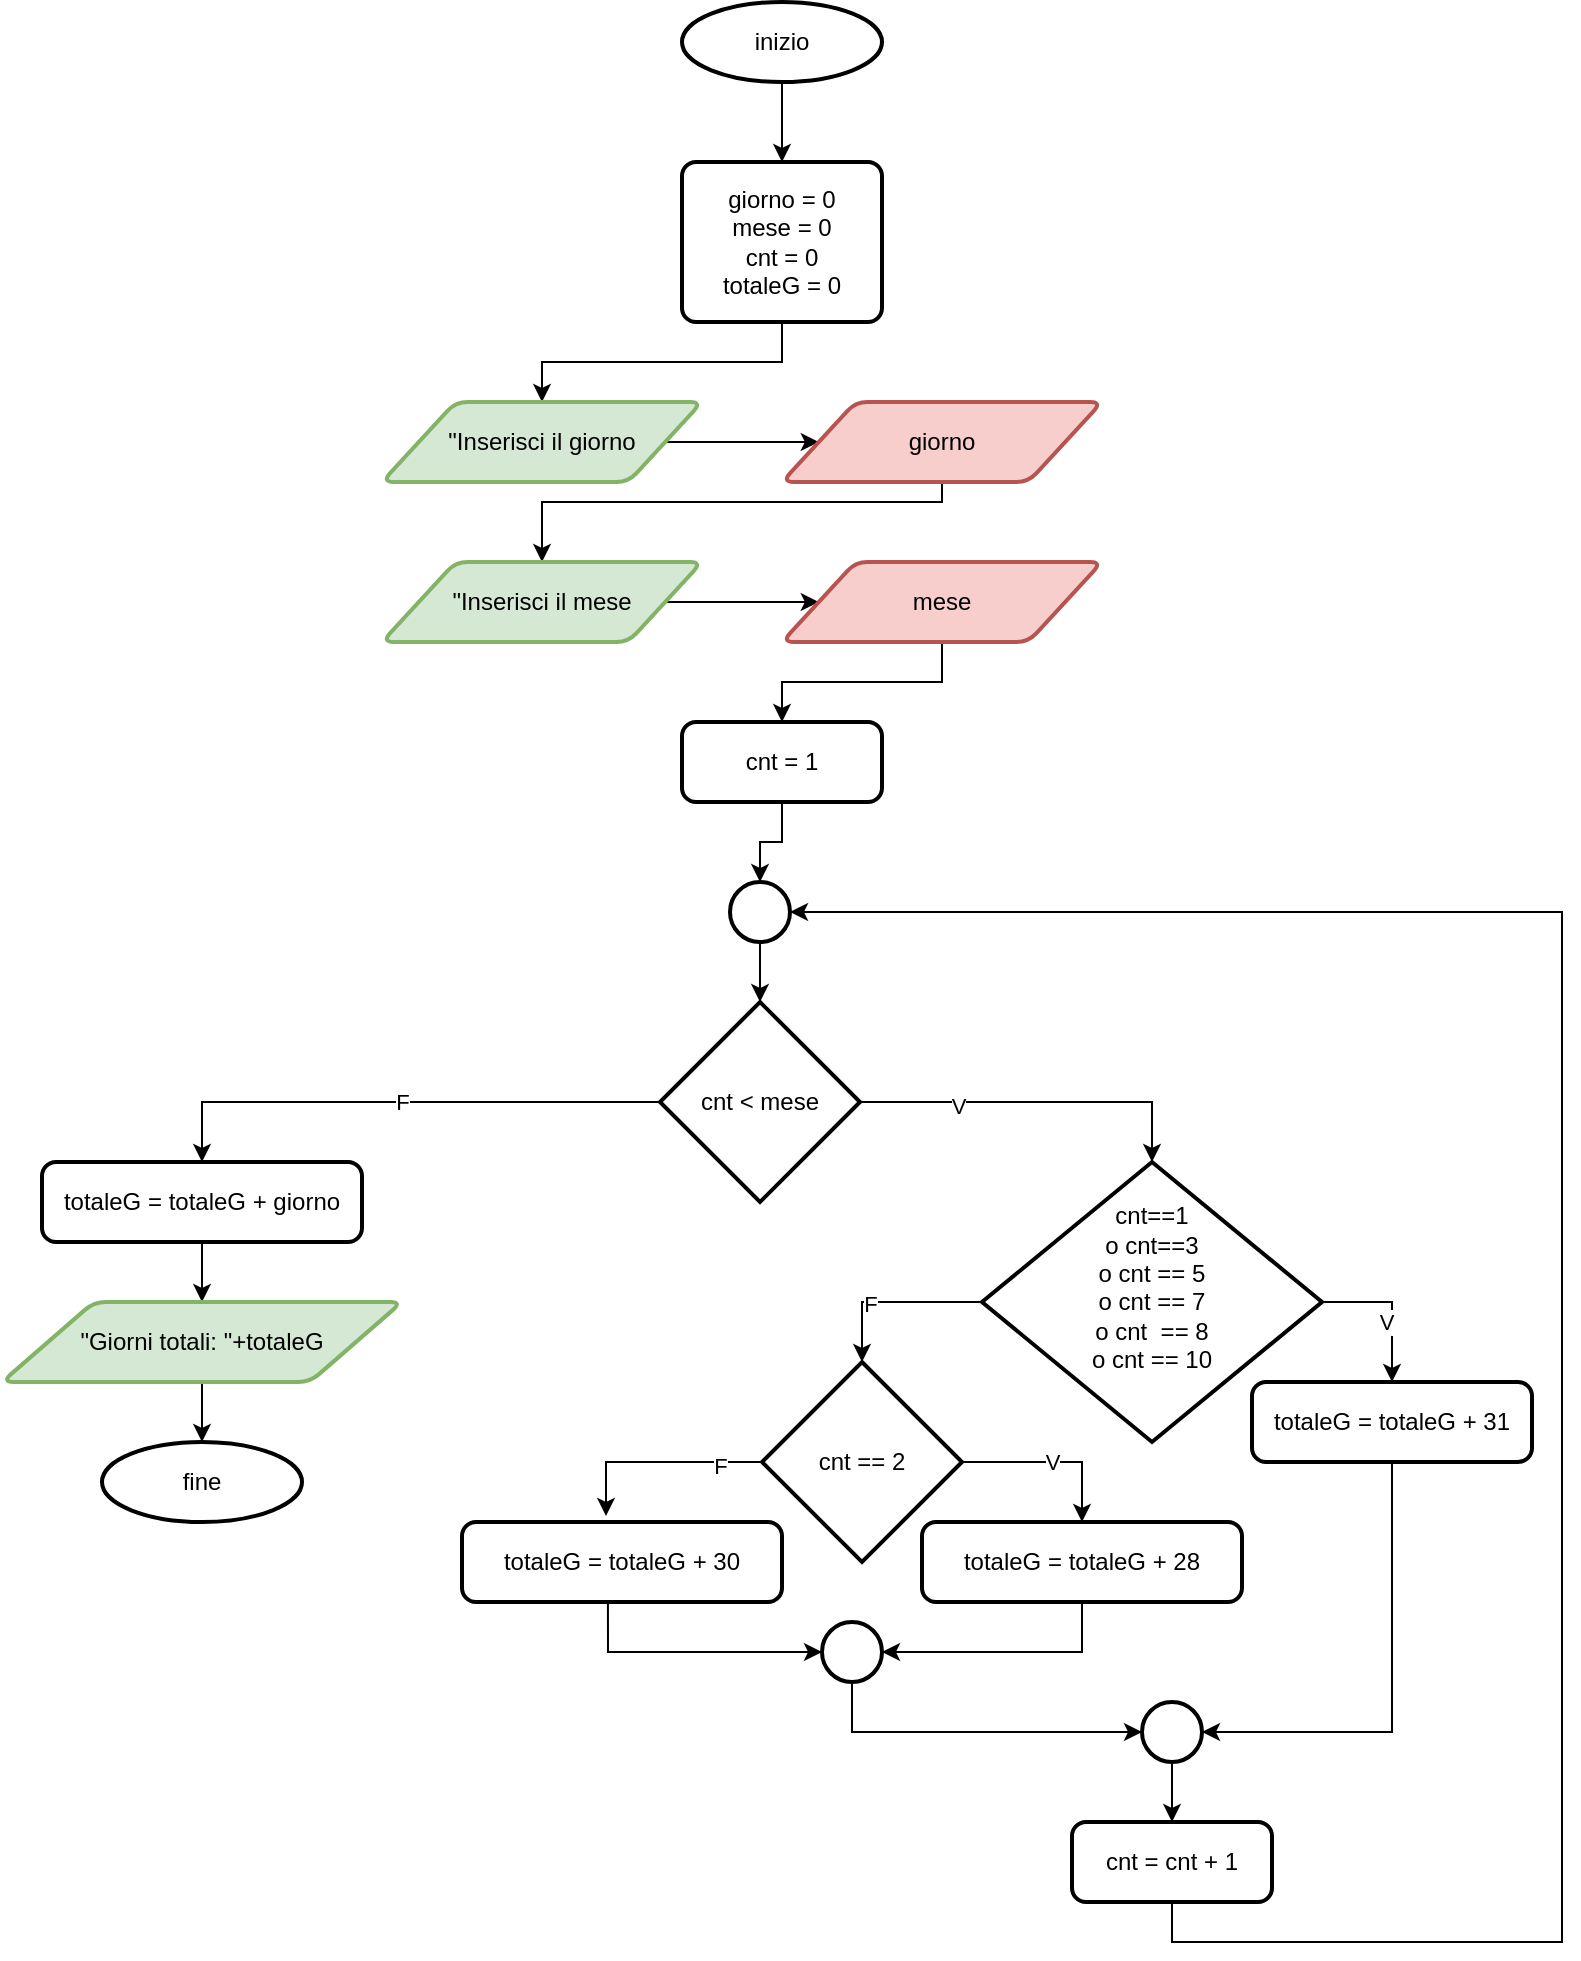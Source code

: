 <mxfile pages="4">
    <diagram id="o7tSld30_T0Q5I3d5qk5" name="Pagina-1">
        <mxGraphModel dx="1082" dy="722" grid="1" gridSize="10" guides="1" tooltips="1" connect="1" arrows="1" fold="1" page="1" pageScale="1" pageWidth="827" pageHeight="1169" math="0" shadow="0">
            <root>
                <mxCell id="0"/>
                <mxCell id="1" parent="0"/>
                <mxCell id="KgPOTmzzQUByUYYOcQHb-3" style="edgeStyle=orthogonalEdgeStyle;rounded=0;orthogonalLoop=1;jettySize=auto;html=1;entryX=0.5;entryY=0;entryDx=0;entryDy=0;" parent="1" source="KgPOTmzzQUByUYYOcQHb-1" target="KgPOTmzzQUByUYYOcQHb-2" edge="1">
                    <mxGeometry relative="1" as="geometry"/>
                </mxCell>
                <mxCell id="KgPOTmzzQUByUYYOcQHb-1" value="inizio" style="strokeWidth=2;html=1;shape=mxgraph.flowchart.start_1;whiteSpace=wrap;" parent="1" vertex="1">
                    <mxGeometry x="350" y="40" width="100" height="40" as="geometry"/>
                </mxCell>
                <mxCell id="KgPOTmzzQUByUYYOcQHb-8" style="edgeStyle=orthogonalEdgeStyle;rounded=0;orthogonalLoop=1;jettySize=auto;html=1;" parent="1" source="KgPOTmzzQUByUYYOcQHb-2" target="KgPOTmzzQUByUYYOcQHb-4" edge="1">
                    <mxGeometry relative="1" as="geometry"/>
                </mxCell>
                <mxCell id="KgPOTmzzQUByUYYOcQHb-2" value="&lt;div&gt;giorno = 0&lt;/div&gt;&lt;div&gt;mese = 0&lt;/div&gt;&lt;div&gt;cnt = 0&lt;/div&gt;&lt;div&gt;totaleG = 0&lt;br&gt;&lt;/div&gt;" style="rounded=1;whiteSpace=wrap;html=1;absoluteArcSize=1;arcSize=14;strokeWidth=2;" parent="1" vertex="1">
                    <mxGeometry x="350" y="120" width="100" height="80" as="geometry"/>
                </mxCell>
                <mxCell id="KgPOTmzzQUByUYYOcQHb-9" style="edgeStyle=orthogonalEdgeStyle;rounded=0;orthogonalLoop=1;jettySize=auto;html=1;entryX=0;entryY=0.5;entryDx=0;entryDy=0;" parent="1" source="KgPOTmzzQUByUYYOcQHb-4" target="KgPOTmzzQUByUYYOcQHb-5" edge="1">
                    <mxGeometry relative="1" as="geometry"/>
                </mxCell>
                <mxCell id="KgPOTmzzQUByUYYOcQHb-4" value="&quot;Inserisci il giorno" style="shape=parallelogram;html=1;strokeWidth=2;perimeter=parallelogramPerimeter;whiteSpace=wrap;rounded=1;arcSize=12;size=0.23;fillColor=#d5e8d4;strokeColor=#82b366;" parent="1" vertex="1">
                    <mxGeometry x="200" y="240" width="160" height="40" as="geometry"/>
                </mxCell>
                <mxCell id="KgPOTmzzQUByUYYOcQHb-10" style="edgeStyle=orthogonalEdgeStyle;rounded=0;orthogonalLoop=1;jettySize=auto;html=1;entryX=0.5;entryY=0;entryDx=0;entryDy=0;" parent="1" source="KgPOTmzzQUByUYYOcQHb-5" target="KgPOTmzzQUByUYYOcQHb-6" edge="1">
                    <mxGeometry relative="1" as="geometry">
                        <Array as="points">
                            <mxPoint x="480" y="290"/>
                            <mxPoint x="280" y="290"/>
                        </Array>
                    </mxGeometry>
                </mxCell>
                <mxCell id="KgPOTmzzQUByUYYOcQHb-5" value="giorno" style="shape=parallelogram;html=1;strokeWidth=2;perimeter=parallelogramPerimeter;whiteSpace=wrap;rounded=1;arcSize=12;size=0.23;fillColor=#f8cecc;strokeColor=#b85450;" parent="1" vertex="1">
                    <mxGeometry x="400" y="240" width="160" height="40" as="geometry"/>
                </mxCell>
                <mxCell id="KgPOTmzzQUByUYYOcQHb-11" style="edgeStyle=orthogonalEdgeStyle;rounded=0;orthogonalLoop=1;jettySize=auto;html=1;entryX=0;entryY=0.5;entryDx=0;entryDy=0;" parent="1" source="KgPOTmzzQUByUYYOcQHb-6" target="KgPOTmzzQUByUYYOcQHb-7" edge="1">
                    <mxGeometry relative="1" as="geometry"/>
                </mxCell>
                <mxCell id="KgPOTmzzQUByUYYOcQHb-6" value="&quot;Inserisci il mese" style="shape=parallelogram;html=1;strokeWidth=2;perimeter=parallelogramPerimeter;whiteSpace=wrap;rounded=1;arcSize=12;size=0.23;fillColor=#d5e8d4;strokeColor=#82b366;" parent="1" vertex="1">
                    <mxGeometry x="200" y="320" width="160" height="40" as="geometry"/>
                </mxCell>
                <mxCell id="KgPOTmzzQUByUYYOcQHb-42" style="edgeStyle=orthogonalEdgeStyle;rounded=0;orthogonalLoop=1;jettySize=auto;html=1;entryX=0.5;entryY=0;entryDx=0;entryDy=0;" parent="1" source="KgPOTmzzQUByUYYOcQHb-7" target="KgPOTmzzQUByUYYOcQHb-12" edge="1">
                    <mxGeometry relative="1" as="geometry"/>
                </mxCell>
                <mxCell id="KgPOTmzzQUByUYYOcQHb-7" value="mese" style="shape=parallelogram;html=1;strokeWidth=2;perimeter=parallelogramPerimeter;whiteSpace=wrap;rounded=1;arcSize=12;size=0.23;fillColor=#f8cecc;strokeColor=#b85450;" parent="1" vertex="1">
                    <mxGeometry x="400" y="320" width="160" height="40" as="geometry"/>
                </mxCell>
                <mxCell id="KgPOTmzzQUByUYYOcQHb-43" style="edgeStyle=orthogonalEdgeStyle;rounded=0;orthogonalLoop=1;jettySize=auto;html=1;entryX=0.5;entryY=0;entryDx=0;entryDy=0;entryPerimeter=0;" parent="1" source="KgPOTmzzQUByUYYOcQHb-12" target="KgPOTmzzQUByUYYOcQHb-33" edge="1">
                    <mxGeometry relative="1" as="geometry"/>
                </mxCell>
                <mxCell id="KgPOTmzzQUByUYYOcQHb-12" value="cnt = 1" style="rounded=1;whiteSpace=wrap;html=1;absoluteArcSize=1;arcSize=14;strokeWidth=2;" parent="1" vertex="1">
                    <mxGeometry x="350" y="400" width="100" height="40" as="geometry"/>
                </mxCell>
                <mxCell id="KgPOTmzzQUByUYYOcQHb-14" style="edgeStyle=orthogonalEdgeStyle;rounded=0;orthogonalLoop=1;jettySize=auto;html=1;entryX=0.5;entryY=0;entryDx=0;entryDy=0;entryPerimeter=0;" parent="1" source="KgPOTmzzQUByUYYOcQHb-13" target="KgPOTmzzQUByUYYOcQHb-15" edge="1">
                    <mxGeometry relative="1" as="geometry">
                        <mxPoint x="510" y="570" as="targetPoint"/>
                    </mxGeometry>
                </mxCell>
                <mxCell id="KgPOTmzzQUByUYYOcQHb-47" value="V" style="edgeLabel;html=1;align=center;verticalAlign=middle;resizable=0;points=[];" parent="KgPOTmzzQUByUYYOcQHb-14" vertex="1" connectable="0">
                    <mxGeometry x="-0.443" y="-2" relative="1" as="geometry">
                        <mxPoint as="offset"/>
                    </mxGeometry>
                </mxCell>
                <mxCell id="KgPOTmzzQUByUYYOcQHb-37" value="F" style="edgeStyle=orthogonalEdgeStyle;rounded=0;orthogonalLoop=1;jettySize=auto;html=1;entryX=0.5;entryY=0;entryDx=0;entryDy=0;" parent="1" source="KgPOTmzzQUByUYYOcQHb-13" target="KgPOTmzzQUByUYYOcQHb-36" edge="1">
                    <mxGeometry relative="1" as="geometry"/>
                </mxCell>
                <mxCell id="KgPOTmzzQUByUYYOcQHb-13" value="cnt &amp;lt; mese" style="strokeWidth=2;html=1;shape=mxgraph.flowchart.decision;whiteSpace=wrap;" parent="1" vertex="1">
                    <mxGeometry x="339" y="540" width="100" height="100" as="geometry"/>
                </mxCell>
                <mxCell id="KgPOTmzzQUByUYYOcQHb-17" style="edgeStyle=orthogonalEdgeStyle;rounded=0;orthogonalLoop=1;jettySize=auto;html=1;entryX=0.5;entryY=0;entryDx=0;entryDy=0;exitX=1;exitY=0.5;exitDx=0;exitDy=0;exitPerimeter=0;" parent="1" source="KgPOTmzzQUByUYYOcQHb-15" target="KgPOTmzzQUByUYYOcQHb-20" edge="1">
                    <mxGeometry relative="1" as="geometry"/>
                </mxCell>
                <mxCell id="KgPOTmzzQUByUYYOcQHb-44" value="V" style="edgeLabel;html=1;align=center;verticalAlign=middle;resizable=0;points=[];" parent="KgPOTmzzQUByUYYOcQHb-17" vertex="1" connectable="0">
                    <mxGeometry x="0.2" y="-3" relative="1" as="geometry">
                        <mxPoint as="offset"/>
                    </mxGeometry>
                </mxCell>
                <mxCell id="KgPOTmzzQUByUYYOcQHb-21" style="edgeStyle=orthogonalEdgeStyle;rounded=0;orthogonalLoop=1;jettySize=auto;html=1;entryX=0.5;entryY=0;entryDx=0;entryDy=0;entryPerimeter=0;" parent="1" source="KgPOTmzzQUByUYYOcQHb-15" target="KgPOTmzzQUByUYYOcQHb-18" edge="1">
                    <mxGeometry relative="1" as="geometry"/>
                </mxCell>
                <mxCell id="KgPOTmzzQUByUYYOcQHb-45" value="F" style="edgeLabel;html=1;align=center;verticalAlign=middle;resizable=0;points=[];" parent="KgPOTmzzQUByUYYOcQHb-21" vertex="1" connectable="0">
                    <mxGeometry x="0.244" y="1" relative="1" as="geometry">
                        <mxPoint as="offset"/>
                    </mxGeometry>
                </mxCell>
                <mxCell id="KgPOTmzzQUByUYYOcQHb-15" value="&lt;div&gt;cnt==1&lt;/div&gt;&lt;div&gt;o cnt==3&lt;/div&gt;&lt;div&gt;o cnt == 5&lt;/div&gt;&lt;div&gt;o cnt == 7&lt;/div&gt;&lt;div&gt;o cnt&amp;nbsp; == 8&lt;/div&gt;&lt;div&gt;o cnt == 10&lt;/div&gt;&lt;div&gt;&lt;br&gt;&lt;/div&gt;" style="strokeWidth=2;html=1;shape=mxgraph.flowchart.decision;whiteSpace=wrap;" parent="1" vertex="1">
                    <mxGeometry x="500" y="620" width="170" height="140" as="geometry"/>
                </mxCell>
                <mxCell id="KgPOTmzzQUByUYYOcQHb-25" style="edgeStyle=orthogonalEdgeStyle;rounded=0;orthogonalLoop=1;jettySize=auto;html=1;entryX=0;entryY=0.5;entryDx=0;entryDy=0;entryPerimeter=0;exitX=0.456;exitY=1.025;exitDx=0;exitDy=0;exitPerimeter=0;" parent="1" source="KgPOTmzzQUByUYYOcQHb-16" target="KgPOTmzzQUByUYYOcQHb-22" edge="1">
                    <mxGeometry relative="1" as="geometry">
                        <mxPoint x="420" y="885" as="targetPoint"/>
                    </mxGeometry>
                </mxCell>
                <mxCell id="KgPOTmzzQUByUYYOcQHb-16" value="totaleG = totaleG + 30" style="rounded=1;whiteSpace=wrap;html=1;absoluteArcSize=1;arcSize=14;strokeWidth=2;" parent="1" vertex="1">
                    <mxGeometry x="240" y="800" width="160" height="40" as="geometry"/>
                </mxCell>
                <mxCell id="KgPOTmzzQUByUYYOcQHb-23" value="V" style="edgeStyle=orthogonalEdgeStyle;rounded=0;orthogonalLoop=1;jettySize=auto;html=1;entryX=0.5;entryY=0;entryDx=0;entryDy=0;exitX=1;exitY=0.5;exitDx=0;exitDy=0;exitPerimeter=0;" parent="1" source="KgPOTmzzQUByUYYOcQHb-18" target="KgPOTmzzQUByUYYOcQHb-19" edge="1">
                    <mxGeometry relative="1" as="geometry"/>
                </mxCell>
                <mxCell id="KgPOTmzzQUByUYYOcQHb-24" style="edgeStyle=orthogonalEdgeStyle;rounded=0;orthogonalLoop=1;jettySize=auto;html=1;entryX=0.45;entryY=-0.075;entryDx=0;entryDy=0;entryPerimeter=0;exitX=0;exitY=0.5;exitDx=0;exitDy=0;exitPerimeter=0;" parent="1" source="KgPOTmzzQUByUYYOcQHb-18" target="KgPOTmzzQUByUYYOcQHb-16" edge="1">
                    <mxGeometry relative="1" as="geometry"/>
                </mxCell>
                <mxCell id="KgPOTmzzQUByUYYOcQHb-46" value="F" style="edgeLabel;html=1;align=center;verticalAlign=middle;resizable=0;points=[];" parent="KgPOTmzzQUByUYYOcQHb-24" vertex="1" connectable="0">
                    <mxGeometry x="-0.6" y="2" relative="1" as="geometry">
                        <mxPoint as="offset"/>
                    </mxGeometry>
                </mxCell>
                <mxCell id="KgPOTmzzQUByUYYOcQHb-18" value="cnt == 2" style="strokeWidth=2;html=1;shape=mxgraph.flowchart.decision;whiteSpace=wrap;" parent="1" vertex="1">
                    <mxGeometry x="390" y="720" width="100" height="100" as="geometry"/>
                </mxCell>
                <mxCell id="KgPOTmzzQUByUYYOcQHb-26" style="edgeStyle=orthogonalEdgeStyle;rounded=0;orthogonalLoop=1;jettySize=auto;html=1;entryX=1;entryY=0.5;entryDx=0;entryDy=0;entryPerimeter=0;exitX=0.5;exitY=1;exitDx=0;exitDy=0;" parent="1" source="KgPOTmzzQUByUYYOcQHb-19" target="KgPOTmzzQUByUYYOcQHb-22" edge="1">
                    <mxGeometry relative="1" as="geometry">
                        <mxPoint x="450" y="885" as="targetPoint"/>
                    </mxGeometry>
                </mxCell>
                <mxCell id="KgPOTmzzQUByUYYOcQHb-19" value="totaleG = totaleG + 28" style="rounded=1;whiteSpace=wrap;html=1;absoluteArcSize=1;arcSize=14;strokeWidth=2;" parent="1" vertex="1">
                    <mxGeometry x="470" y="800" width="160" height="40" as="geometry"/>
                </mxCell>
                <mxCell id="KgPOTmzzQUByUYYOcQHb-28" style="edgeStyle=orthogonalEdgeStyle;rounded=0;orthogonalLoop=1;jettySize=auto;html=1;entryX=1;entryY=0.5;entryDx=0;entryDy=0;entryPerimeter=0;exitX=0.5;exitY=1;exitDx=0;exitDy=0;" parent="1" source="KgPOTmzzQUByUYYOcQHb-20" target="KgPOTmzzQUByUYYOcQHb-27" edge="1">
                    <mxGeometry relative="1" as="geometry"/>
                </mxCell>
                <mxCell id="KgPOTmzzQUByUYYOcQHb-20" value="totaleG = totaleG + 31" style="rounded=1;whiteSpace=wrap;html=1;absoluteArcSize=1;arcSize=14;strokeWidth=2;" parent="1" vertex="1">
                    <mxGeometry x="635" y="730" width="140" height="40" as="geometry"/>
                </mxCell>
                <mxCell id="KgPOTmzzQUByUYYOcQHb-29" style="edgeStyle=orthogonalEdgeStyle;rounded=0;orthogonalLoop=1;jettySize=auto;html=1;entryX=0;entryY=0.5;entryDx=0;entryDy=0;entryPerimeter=0;exitX=0.5;exitY=1;exitDx=0;exitDy=0;exitPerimeter=0;" parent="1" source="KgPOTmzzQUByUYYOcQHb-22" target="KgPOTmzzQUByUYYOcQHb-27" edge="1">
                    <mxGeometry relative="1" as="geometry"/>
                </mxCell>
                <mxCell id="KgPOTmzzQUByUYYOcQHb-22" value="" style="strokeWidth=2;html=1;shape=mxgraph.flowchart.start_2;whiteSpace=wrap;" parent="1" vertex="1">
                    <mxGeometry x="420" y="850" width="30" height="30" as="geometry"/>
                </mxCell>
                <mxCell id="KgPOTmzzQUByUYYOcQHb-32" style="edgeStyle=orthogonalEdgeStyle;rounded=0;orthogonalLoop=1;jettySize=auto;html=1;entryX=0.5;entryY=0;entryDx=0;entryDy=0;" parent="1" source="KgPOTmzzQUByUYYOcQHb-27" target="KgPOTmzzQUByUYYOcQHb-30" edge="1">
                    <mxGeometry relative="1" as="geometry"/>
                </mxCell>
                <mxCell id="KgPOTmzzQUByUYYOcQHb-27" value="" style="strokeWidth=2;html=1;shape=mxgraph.flowchart.start_2;whiteSpace=wrap;" parent="1" vertex="1">
                    <mxGeometry x="580" y="890" width="30" height="30" as="geometry"/>
                </mxCell>
                <mxCell id="KgPOTmzzQUByUYYOcQHb-31" style="edgeStyle=orthogonalEdgeStyle;rounded=0;orthogonalLoop=1;jettySize=auto;html=1;exitX=0.5;exitY=1;exitDx=0;exitDy=0;entryX=1;entryY=0.5;entryDx=0;entryDy=0;entryPerimeter=0;" parent="1" source="KgPOTmzzQUByUYYOcQHb-30" target="KgPOTmzzQUByUYYOcQHb-33" edge="1">
                    <mxGeometry relative="1" as="geometry">
                        <mxPoint x="590" y="1090" as="targetPoint"/>
                        <Array as="points">
                            <mxPoint x="595" y="1010"/>
                            <mxPoint x="790" y="1010"/>
                            <mxPoint x="790" y="495"/>
                        </Array>
                    </mxGeometry>
                </mxCell>
                <mxCell id="KgPOTmzzQUByUYYOcQHb-30" value="cnt = cnt + 1" style="rounded=1;whiteSpace=wrap;html=1;absoluteArcSize=1;arcSize=14;strokeWidth=2;" parent="1" vertex="1">
                    <mxGeometry x="545" y="950" width="100" height="40" as="geometry"/>
                </mxCell>
                <mxCell id="KgPOTmzzQUByUYYOcQHb-35" style="edgeStyle=orthogonalEdgeStyle;rounded=0;orthogonalLoop=1;jettySize=auto;html=1;entryX=0.5;entryY=0;entryDx=0;entryDy=0;entryPerimeter=0;" parent="1" source="KgPOTmzzQUByUYYOcQHb-33" target="KgPOTmzzQUByUYYOcQHb-13" edge="1">
                    <mxGeometry relative="1" as="geometry"/>
                </mxCell>
                <mxCell id="KgPOTmzzQUByUYYOcQHb-33" value="" style="strokeWidth=2;html=1;shape=mxgraph.flowchart.start_2;whiteSpace=wrap;" parent="1" vertex="1">
                    <mxGeometry x="374" y="480" width="30" height="30" as="geometry"/>
                </mxCell>
                <mxCell id="KgPOTmzzQUByUYYOcQHb-39" style="edgeStyle=orthogonalEdgeStyle;rounded=0;orthogonalLoop=1;jettySize=auto;html=1;entryX=0.5;entryY=0;entryDx=0;entryDy=0;" parent="1" source="KgPOTmzzQUByUYYOcQHb-36" target="KgPOTmzzQUByUYYOcQHb-38" edge="1">
                    <mxGeometry relative="1" as="geometry"/>
                </mxCell>
                <mxCell id="KgPOTmzzQUByUYYOcQHb-36" value="totaleG = totaleG + giorno" style="rounded=1;whiteSpace=wrap;html=1;absoluteArcSize=1;arcSize=14;strokeWidth=2;" parent="1" vertex="1">
                    <mxGeometry x="30" y="620" width="160" height="40" as="geometry"/>
                </mxCell>
                <mxCell id="KgPOTmzzQUByUYYOcQHb-41" style="edgeStyle=orthogonalEdgeStyle;rounded=0;orthogonalLoop=1;jettySize=auto;html=1;entryX=0.5;entryY=0;entryDx=0;entryDy=0;entryPerimeter=0;" parent="1" source="KgPOTmzzQUByUYYOcQHb-38" target="KgPOTmzzQUByUYYOcQHb-40" edge="1">
                    <mxGeometry relative="1" as="geometry"/>
                </mxCell>
                <mxCell id="KgPOTmzzQUByUYYOcQHb-38" value="&quot;Giorni totali: &quot;+totaleG" style="shape=parallelogram;html=1;strokeWidth=2;perimeter=parallelogramPerimeter;whiteSpace=wrap;rounded=1;arcSize=12;size=0.23;fillColor=#d5e8d4;strokeColor=#82b366;" parent="1" vertex="1">
                    <mxGeometry x="10" y="690" width="200" height="40" as="geometry"/>
                </mxCell>
                <mxCell id="KgPOTmzzQUByUYYOcQHb-40" value="fine" style="strokeWidth=2;html=1;shape=mxgraph.flowchart.start_1;whiteSpace=wrap;" parent="1" vertex="1">
                    <mxGeometry x="60" y="760" width="100" height="40" as="geometry"/>
                </mxCell>
            </root>
        </mxGraphModel>
    </diagram>
    <diagram id="k1uFD-_5867ubMU98ZX1" name="Pagina-2">
        <mxGraphModel dx="1082" dy="722" grid="1" gridSize="10" guides="1" tooltips="1" connect="1" arrows="1" fold="1" page="1" pageScale="1" pageWidth="827" pageHeight="1169" math="0" shadow="0">
            <root>
                <mxCell id="0"/>
                <mxCell id="1" parent="0"/>
                <mxCell id="8d16hqLCn-hb66EbTWPI-1" value="&lt;font style=&quot;font-size: 20px;&quot;&gt;Algoritmo che richiede in input un numero intero, quindi ne visualizza tutti i divisori.&lt;/font&gt;" style="rounded=0;whiteSpace=wrap;html=1;" parent="1" vertex="1">
                    <mxGeometry x="30" y="10" width="770" height="60" as="geometry"/>
                </mxCell>
                <mxCell id="8d16hqLCn-hb66EbTWPI-4" style="edgeStyle=orthogonalEdgeStyle;rounded=0;orthogonalLoop=1;jettySize=auto;html=1;entryX=0.5;entryY=0;entryDx=0;entryDy=0;fontSize=20;" parent="1" source="8d16hqLCn-hb66EbTWPI-2" target="8d16hqLCn-hb66EbTWPI-3" edge="1">
                    <mxGeometry relative="1" as="geometry"/>
                </mxCell>
                <mxCell id="8d16hqLCn-hb66EbTWPI-2" value="inizio" style="strokeWidth=2;html=1;shape=mxgraph.flowchart.start_1;whiteSpace=wrap;fontSize=20;" parent="1" vertex="1">
                    <mxGeometry x="350" y="90" width="100" height="60" as="geometry"/>
                </mxCell>
                <mxCell id="8d16hqLCn-hb66EbTWPI-7" style="edgeStyle=orthogonalEdgeStyle;rounded=0;orthogonalLoop=1;jettySize=auto;html=1;entryX=0.5;entryY=0;entryDx=0;entryDy=0;fontSize=20;" parent="1" source="8d16hqLCn-hb66EbTWPI-3" target="8d16hqLCn-hb66EbTWPI-5" edge="1">
                    <mxGeometry relative="1" as="geometry"/>
                </mxCell>
                <mxCell id="8d16hqLCn-hb66EbTWPI-3" value="&lt;div&gt;num = 0&lt;/div&gt;&lt;div&gt;cnt = 0&lt;br&gt;&lt;/div&gt;" style="rounded=1;whiteSpace=wrap;html=1;absoluteArcSize=1;arcSize=14;strokeWidth=2;fontSize=20;" parent="1" vertex="1">
                    <mxGeometry x="342.5" y="180" width="115" height="60" as="geometry"/>
                </mxCell>
                <mxCell id="8d16hqLCn-hb66EbTWPI-8" style="edgeStyle=orthogonalEdgeStyle;rounded=0;orthogonalLoop=1;jettySize=auto;html=1;entryX=0;entryY=0.5;entryDx=0;entryDy=0;fontSize=20;" parent="1" source="8d16hqLCn-hb66EbTWPI-5" target="8d16hqLCn-hb66EbTWPI-6" edge="1">
                    <mxGeometry relative="1" as="geometry"/>
                </mxCell>
                <mxCell id="8d16hqLCn-hb66EbTWPI-5" value="&quot;Inserisci N: " style="shape=parallelogram;html=1;strokeWidth=2;perimeter=parallelogramPerimeter;whiteSpace=wrap;rounded=1;arcSize=12;size=0.23;fontSize=20;fillColor=#d5e8d4;strokeColor=#82b366;" parent="1" vertex="1">
                    <mxGeometry x="220" y="280" width="180" height="40" as="geometry"/>
                </mxCell>
                <mxCell id="8d16hqLCn-hb66EbTWPI-26" style="edgeStyle=orthogonalEdgeStyle;rounded=0;orthogonalLoop=1;jettySize=auto;html=1;entryX=0.5;entryY=0;entryDx=0;entryDy=0;fontSize=20;" parent="1" source="8d16hqLCn-hb66EbTWPI-6" target="8d16hqLCn-hb66EbTWPI-9" edge="1">
                    <mxGeometry relative="1" as="geometry"/>
                </mxCell>
                <mxCell id="8d16hqLCn-hb66EbTWPI-6" value="num" style="shape=parallelogram;html=1;strokeWidth=2;perimeter=parallelogramPerimeter;whiteSpace=wrap;rounded=1;arcSize=12;size=0.23;fontSize=20;fillColor=#f8cecc;strokeColor=#b85450;" parent="1" vertex="1">
                    <mxGeometry x="410" y="280" width="122.5" height="40" as="geometry"/>
                </mxCell>
                <mxCell id="8d16hqLCn-hb66EbTWPI-12" style="edgeStyle=orthogonalEdgeStyle;rounded=0;orthogonalLoop=1;jettySize=auto;html=1;entryX=0.5;entryY=0;entryDx=0;entryDy=0;entryPerimeter=0;fontSize=20;" parent="1" source="8d16hqLCn-hb66EbTWPI-9" target="8d16hqLCn-hb66EbTWPI-10" edge="1">
                    <mxGeometry relative="1" as="geometry"/>
                </mxCell>
                <mxCell id="8d16hqLCn-hb66EbTWPI-9" value="cnt = 1" style="rounded=1;whiteSpace=wrap;html=1;absoluteArcSize=1;arcSize=14;strokeWidth=2;fontSize=20;fillColor=#dae8fc;strokeColor=#6c8ebf;" parent="1" vertex="1">
                    <mxGeometry x="350" y="360" width="100" height="40" as="geometry"/>
                </mxCell>
                <mxCell id="8d16hqLCn-hb66EbTWPI-14" style="edgeStyle=orthogonalEdgeStyle;rounded=0;orthogonalLoop=1;jettySize=auto;html=1;entryX=0.5;entryY=0;entryDx=0;entryDy=0;entryPerimeter=0;fontSize=20;" parent="1" source="8d16hqLCn-hb66EbTWPI-10" target="8d16hqLCn-hb66EbTWPI-13" edge="1">
                    <mxGeometry relative="1" as="geometry"/>
                </mxCell>
                <mxCell id="8d16hqLCn-hb66EbTWPI-10" value="" style="strokeWidth=2;html=1;shape=mxgraph.flowchart.start_2;whiteSpace=wrap;fontSize=20;" parent="1" vertex="1">
                    <mxGeometry x="385" y="430" width="30" height="30" as="geometry"/>
                </mxCell>
                <mxCell id="8d16hqLCn-hb66EbTWPI-18" style="edgeStyle=orthogonalEdgeStyle;rounded=0;orthogonalLoop=1;jettySize=auto;html=1;entryX=0.5;entryY=0;entryDx=0;entryDy=0;entryPerimeter=0;fontSize=20;" parent="1" source="8d16hqLCn-hb66EbTWPI-13" target="8d16hqLCn-hb66EbTWPI-17" edge="1">
                    <mxGeometry relative="1" as="geometry"/>
                </mxCell>
                <mxCell id="8d16hqLCn-hb66EbTWPI-29" value="V" style="edgeLabel;html=1;align=center;verticalAlign=middle;resizable=0;points=[];fontSize=20;" parent="8d16hqLCn-hb66EbTWPI-18" vertex="1" connectable="0">
                    <mxGeometry x="-0.126" y="1" relative="1" as="geometry">
                        <mxPoint as="offset"/>
                    </mxGeometry>
                </mxCell>
                <mxCell id="8d16hqLCn-hb66EbTWPI-28" style="edgeStyle=orthogonalEdgeStyle;rounded=0;orthogonalLoop=1;jettySize=auto;html=1;entryX=0.5;entryY=0;entryDx=0;entryDy=0;entryPerimeter=0;fontSize=20;" parent="1" source="8d16hqLCn-hb66EbTWPI-13" target="8d16hqLCn-hb66EbTWPI-27" edge="1">
                    <mxGeometry relative="1" as="geometry"/>
                </mxCell>
                <mxCell id="8d16hqLCn-hb66EbTWPI-13" value="&lt;div&gt;cnt&lt;/div&gt;&lt;div&gt;&amp;lt;=&lt;/div&gt;&lt;div&gt;num&lt;br&gt;&lt;/div&gt;" style="strokeWidth=2;html=1;shape=mxgraph.flowchart.decision;whiteSpace=wrap;fontSize=20;fillColor=#dae8fc;strokeColor=#6c8ebf;" parent="1" vertex="1">
                    <mxGeometry x="350" y="480" width="100" height="100" as="geometry"/>
                </mxCell>
                <mxCell id="8d16hqLCn-hb66EbTWPI-16" style="edgeStyle=orthogonalEdgeStyle;rounded=0;orthogonalLoop=1;jettySize=auto;html=1;entryX=1;entryY=0.5;entryDx=0;entryDy=0;entryPerimeter=0;fontSize=20;exitX=1;exitY=0.5;exitDx=0;exitDy=0;" parent="1" source="8d16hqLCn-hb66EbTWPI-15" target="8d16hqLCn-hb66EbTWPI-10" edge="1">
                    <mxGeometry relative="1" as="geometry">
                        <Array as="points">
                            <mxPoint x="720" y="810"/>
                            <mxPoint x="720" y="445"/>
                        </Array>
                    </mxGeometry>
                </mxCell>
                <mxCell id="8d16hqLCn-hb66EbTWPI-15" value="cnt = cnt + 1" style="rounded=1;whiteSpace=wrap;html=1;absoluteArcSize=1;arcSize=14;strokeWidth=2;fontSize=20;fillColor=#dae8fc;strokeColor=#6c8ebf;" parent="1" vertex="1">
                    <mxGeometry x="457.5" y="790" width="182.5" height="40" as="geometry"/>
                </mxCell>
                <mxCell id="8d16hqLCn-hb66EbTWPI-20" style="edgeStyle=orthogonalEdgeStyle;rounded=0;orthogonalLoop=1;jettySize=auto;html=1;entryX=0.5;entryY=0;entryDx=0;entryDy=0;fontSize=20;exitX=1;exitY=0.5;exitDx=0;exitDy=0;exitPerimeter=0;" parent="1" source="8d16hqLCn-hb66EbTWPI-17" target="8d16hqLCn-hb66EbTWPI-19" edge="1">
                    <mxGeometry relative="1" as="geometry"/>
                </mxCell>
                <mxCell id="8d16hqLCn-hb66EbTWPI-30" value="V" style="edgeLabel;html=1;align=center;verticalAlign=middle;resizable=0;points=[];fontSize=20;" parent="8d16hqLCn-hb66EbTWPI-20" vertex="1" connectable="0">
                    <mxGeometry x="0.178" y="3" relative="1" as="geometry">
                        <mxPoint as="offset"/>
                    </mxGeometry>
                </mxCell>
                <mxCell id="8d16hqLCn-hb66EbTWPI-24" style="edgeStyle=orthogonalEdgeStyle;rounded=0;orthogonalLoop=1;jettySize=auto;html=1;entryX=0;entryY=0.5;entryDx=0;entryDy=0;entryPerimeter=0;fontSize=20;exitX=0;exitY=0.5;exitDx=0;exitDy=0;exitPerimeter=0;" parent="1" source="8d16hqLCn-hb66EbTWPI-17" target="8d16hqLCn-hb66EbTWPI-21" edge="1">
                    <mxGeometry relative="1" as="geometry"/>
                </mxCell>
                <mxCell id="8d16hqLCn-hb66EbTWPI-17" value="&lt;div&gt;num % cnt&lt;/div&gt;&lt;div&gt;==&lt;/div&gt;&lt;div&gt;0&lt;br&gt;&lt;/div&gt;" style="strokeWidth=2;html=1;shape=mxgraph.flowchart.decision;whiteSpace=wrap;fontSize=20;" parent="1" vertex="1">
                    <mxGeometry x="457.5" y="560" width="150" height="130" as="geometry"/>
                </mxCell>
                <mxCell id="8d16hqLCn-hb66EbTWPI-23" style="edgeStyle=orthogonalEdgeStyle;rounded=0;orthogonalLoop=1;jettySize=auto;html=1;entryX=1;entryY=0.5;entryDx=0;entryDy=0;entryPerimeter=0;fontSize=20;exitX=0.5;exitY=1;exitDx=0;exitDy=0;" parent="1" source="8d16hqLCn-hb66EbTWPI-19" target="8d16hqLCn-hb66EbTWPI-21" edge="1">
                    <mxGeometry relative="1" as="geometry"/>
                </mxCell>
                <mxCell id="8d16hqLCn-hb66EbTWPI-19" value="cnt" style="shape=parallelogram;html=1;strokeWidth=2;perimeter=parallelogramPerimeter;whiteSpace=wrap;rounded=1;arcSize=12;size=0.23;fontSize=20;fillColor=#d5e8d4;strokeColor=#82b366;" parent="1" vertex="1">
                    <mxGeometry x="607.5" y="680" width="100" height="40" as="geometry"/>
                </mxCell>
                <mxCell id="8d16hqLCn-hb66EbTWPI-25" style="edgeStyle=orthogonalEdgeStyle;rounded=0;orthogonalLoop=1;jettySize=auto;html=1;entryX=0.411;entryY=0.004;entryDx=0;entryDy=0;entryPerimeter=0;fontSize=20;" parent="1" source="8d16hqLCn-hb66EbTWPI-21" target="8d16hqLCn-hb66EbTWPI-15" edge="1">
                    <mxGeometry relative="1" as="geometry"/>
                </mxCell>
                <mxCell id="8d16hqLCn-hb66EbTWPI-21" value="" style="strokeWidth=2;html=1;shape=mxgraph.flowchart.start_2;whiteSpace=wrap;fontSize=20;" parent="1" vertex="1">
                    <mxGeometry x="517.5" y="740" width="30" height="30" as="geometry"/>
                </mxCell>
                <mxCell id="8d16hqLCn-hb66EbTWPI-27" value="fine" style="strokeWidth=2;html=1;shape=mxgraph.flowchart.start_1;whiteSpace=wrap;fontSize=20;" parent="1" vertex="1">
                    <mxGeometry x="230" y="560" width="100" height="60" as="geometry"/>
                </mxCell>
            </root>
        </mxGraphModel>
    </diagram>
    <diagram id="pFTVpwJtP4TRMM4hQuXY" name="Pagina-3">
        <mxGraphModel dx="1082" dy="722" grid="1" gridSize="10" guides="1" tooltips="1" connect="1" arrows="1" fold="1" page="1" pageScale="1" pageWidth="827" pageHeight="1169" background="none" math="0" shadow="0">
            <root>
                <mxCell id="0"/>
                <mxCell id="1" parent="0"/>
                <mxCell id="fSxlV6YZmOnaX7BFlLcK-1" value="Uomo" style="shape=table;startSize=30;container=1;collapsible=1;childLayout=tableLayout;fixedRows=1;rowLines=0;fontStyle=1;align=center;resizeLast=1;fillColor=#d5e8d4;strokeColor=#82b366;" parent="1" vertex="1">
                    <mxGeometry x="40" y="40" width="120" height="120" as="geometry"/>
                </mxCell>
                <mxCell id="fSxlV6YZmOnaX7BFlLcK-2" value="" style="shape=tableRow;horizontal=0;startSize=0;swimlaneHead=0;swimlaneBody=0;fillColor=none;collapsible=0;dropTarget=0;points=[[0,0.5],[1,0.5]];portConstraint=eastwest;top=0;left=0;right=0;bottom=1;" parent="fSxlV6YZmOnaX7BFlLcK-1" vertex="1">
                    <mxGeometry y="30" width="120" height="30" as="geometry"/>
                </mxCell>
                <mxCell id="fSxlV6YZmOnaX7BFlLcK-3" value="PK" style="shape=partialRectangle;connectable=0;fillColor=none;top=0;left=0;bottom=0;right=0;fontStyle=1;overflow=hidden;" parent="fSxlV6YZmOnaX7BFlLcK-2" vertex="1">
                    <mxGeometry width="30" height="30" as="geometry">
                        <mxRectangle width="30" height="30" as="alternateBounds"/>
                    </mxGeometry>
                </mxCell>
                <mxCell id="fSxlV6YZmOnaX7BFlLcK-4" value="cod" style="shape=partialRectangle;connectable=0;fillColor=none;top=0;left=0;bottom=0;right=0;align=left;spacingLeft=6;fontStyle=5;overflow=hidden;" parent="fSxlV6YZmOnaX7BFlLcK-2" vertex="1">
                    <mxGeometry x="30" width="90" height="30" as="geometry">
                        <mxRectangle width="90" height="30" as="alternateBounds"/>
                    </mxGeometry>
                </mxCell>
                <mxCell id="fSxlV6YZmOnaX7BFlLcK-5" value="" style="shape=tableRow;horizontal=0;startSize=0;swimlaneHead=0;swimlaneBody=0;fillColor=none;collapsible=0;dropTarget=0;points=[[0,0.5],[1,0.5]];portConstraint=eastwest;top=0;left=0;right=0;bottom=0;" parent="fSxlV6YZmOnaX7BFlLcK-1" vertex="1">
                    <mxGeometry y="60" width="120" height="30" as="geometry"/>
                </mxCell>
                <mxCell id="fSxlV6YZmOnaX7BFlLcK-6" value="" style="shape=partialRectangle;connectable=0;fillColor=none;top=0;left=0;bottom=0;right=0;editable=1;overflow=hidden;" parent="fSxlV6YZmOnaX7BFlLcK-5" vertex="1">
                    <mxGeometry width="30" height="30" as="geometry">
                        <mxRectangle width="30" height="30" as="alternateBounds"/>
                    </mxGeometry>
                </mxCell>
                <mxCell id="fSxlV6YZmOnaX7BFlLcK-7" value="cognome" style="shape=partialRectangle;connectable=0;fillColor=none;top=0;left=0;bottom=0;right=0;align=left;spacingLeft=6;overflow=hidden;" parent="fSxlV6YZmOnaX7BFlLcK-5" vertex="1">
                    <mxGeometry x="30" width="90" height="30" as="geometry">
                        <mxRectangle width="90" height="30" as="alternateBounds"/>
                    </mxGeometry>
                </mxCell>
                <mxCell id="fSxlV6YZmOnaX7BFlLcK-8" value="" style="shape=tableRow;horizontal=0;startSize=0;swimlaneHead=0;swimlaneBody=0;fillColor=none;collapsible=0;dropTarget=0;points=[[0,0.5],[1,0.5]];portConstraint=eastwest;top=0;left=0;right=0;bottom=0;" parent="fSxlV6YZmOnaX7BFlLcK-1" vertex="1">
                    <mxGeometry y="90" width="120" height="30" as="geometry"/>
                </mxCell>
                <mxCell id="fSxlV6YZmOnaX7BFlLcK-9" value="" style="shape=partialRectangle;connectable=0;fillColor=none;top=0;left=0;bottom=0;right=0;editable=1;overflow=hidden;" parent="fSxlV6YZmOnaX7BFlLcK-8" vertex="1">
                    <mxGeometry width="30" height="30" as="geometry">
                        <mxRectangle width="30" height="30" as="alternateBounds"/>
                    </mxGeometry>
                </mxCell>
                <mxCell id="fSxlV6YZmOnaX7BFlLcK-10" value="nome" style="shape=partialRectangle;connectable=0;fillColor=none;top=0;left=0;bottom=0;right=0;align=left;spacingLeft=6;overflow=hidden;" parent="fSxlV6YZmOnaX7BFlLcK-8" vertex="1">
                    <mxGeometry x="30" width="90" height="30" as="geometry">
                        <mxRectangle width="90" height="30" as="alternateBounds"/>
                    </mxGeometry>
                </mxCell>
                <mxCell id="fSxlV6YZmOnaX7BFlLcK-15" value="Figlio" style="shape=table;startSize=30;container=1;collapsible=1;childLayout=tableLayout;fixedRows=1;rowLines=0;fontStyle=1;align=center;resizeLast=1;fillStyle=auto;fillColor=#ffe6cc;strokeColor=#d79b00;" parent="1" vertex="1">
                    <mxGeometry x="320" y="160" width="120" height="120" as="geometry">
                        <mxRectangle x="320" y="160" width="70" height="30" as="alternateBounds"/>
                    </mxGeometry>
                </mxCell>
                <mxCell id="fSxlV6YZmOnaX7BFlLcK-16" value="" style="shape=tableRow;horizontal=0;startSize=0;swimlaneHead=0;swimlaneBody=0;fillColor=none;collapsible=0;dropTarget=0;points=[[0,0.5],[1,0.5]];portConstraint=eastwest;top=0;left=0;right=0;bottom=1;" parent="fSxlV6YZmOnaX7BFlLcK-15" vertex="1">
                    <mxGeometry y="30" width="120" height="30" as="geometry"/>
                </mxCell>
                <mxCell id="fSxlV6YZmOnaX7BFlLcK-17" value="PK" style="shape=partialRectangle;connectable=0;fillColor=none;top=0;left=0;bottom=0;right=0;fontStyle=1;overflow=hidden;" parent="fSxlV6YZmOnaX7BFlLcK-16" vertex="1">
                    <mxGeometry width="30" height="30" as="geometry">
                        <mxRectangle width="30" height="30" as="alternateBounds"/>
                    </mxGeometry>
                </mxCell>
                <mxCell id="fSxlV6YZmOnaX7BFlLcK-18" value="cod" style="shape=partialRectangle;connectable=0;fillColor=none;top=0;left=0;bottom=0;right=0;align=left;spacingLeft=6;fontStyle=5;overflow=hidden;" parent="fSxlV6YZmOnaX7BFlLcK-16" vertex="1">
                    <mxGeometry x="30" width="90" height="30" as="geometry">
                        <mxRectangle width="90" height="30" as="alternateBounds"/>
                    </mxGeometry>
                </mxCell>
                <mxCell id="fSxlV6YZmOnaX7BFlLcK-19" value="" style="shape=tableRow;horizontal=0;startSize=0;swimlaneHead=0;swimlaneBody=0;fillColor=none;collapsible=0;dropTarget=0;points=[[0,0.5],[1,0.5]];portConstraint=eastwest;top=0;left=0;right=0;bottom=0;" parent="fSxlV6YZmOnaX7BFlLcK-15" vertex="1">
                    <mxGeometry y="60" width="120" height="30" as="geometry"/>
                </mxCell>
                <mxCell id="fSxlV6YZmOnaX7BFlLcK-20" value="" style="shape=partialRectangle;connectable=0;fillColor=none;top=0;left=0;bottom=0;right=0;editable=1;overflow=hidden;" parent="fSxlV6YZmOnaX7BFlLcK-19" vertex="1">
                    <mxGeometry width="30" height="30" as="geometry">
                        <mxRectangle width="30" height="30" as="alternateBounds"/>
                    </mxGeometry>
                </mxCell>
                <mxCell id="fSxlV6YZmOnaX7BFlLcK-21" value="nome" style="shape=partialRectangle;connectable=0;fillColor=none;top=0;left=0;bottom=0;right=0;align=left;spacingLeft=6;overflow=hidden;" parent="fSxlV6YZmOnaX7BFlLcK-19" vertex="1">
                    <mxGeometry x="30" width="90" height="30" as="geometry">
                        <mxRectangle width="90" height="30" as="alternateBounds"/>
                    </mxGeometry>
                </mxCell>
                <mxCell id="fSxlV6YZmOnaX7BFlLcK-28" value="" style="shape=tableRow;horizontal=0;startSize=0;swimlaneHead=0;swimlaneBody=0;fillColor=none;collapsible=0;dropTarget=0;points=[[0,0.5],[1,0.5]];portConstraint=eastwest;top=0;left=0;right=0;bottom=0;" parent="fSxlV6YZmOnaX7BFlLcK-15" vertex="1">
                    <mxGeometry y="90" width="120" height="30" as="geometry"/>
                </mxCell>
                <mxCell id="fSxlV6YZmOnaX7BFlLcK-29" value="FK" style="shape=partialRectangle;connectable=0;fillColor=none;top=0;left=0;bottom=0;right=0;fontStyle=0;overflow=hidden;" parent="fSxlV6YZmOnaX7BFlLcK-28" vertex="1">
                    <mxGeometry width="30" height="30" as="geometry">
                        <mxRectangle width="30" height="30" as="alternateBounds"/>
                    </mxGeometry>
                </mxCell>
                <mxCell id="fSxlV6YZmOnaX7BFlLcK-30" value="codPadre" style="shape=partialRectangle;connectable=0;fillColor=none;top=0;left=0;bottom=0;right=0;align=left;spacingLeft=6;fontStyle=0;overflow=hidden;" parent="fSxlV6YZmOnaX7BFlLcK-28" vertex="1">
                    <mxGeometry x="30" width="90" height="30" as="geometry">
                        <mxRectangle width="90" height="30" as="alternateBounds"/>
                    </mxGeometry>
                </mxCell>
                <mxCell id="fSxlV6YZmOnaX7BFlLcK-32" value="" style="edgeStyle=entityRelationEdgeStyle;fontSize=12;html=1;endArrow=ERzeroToMany;startArrow=ERmandOne;exitX=1;exitY=0.5;exitDx=0;exitDy=0;entryX=0;entryY=0.5;entryDx=0;entryDy=0;rounded=0;" parent="1" source="fSxlV6YZmOnaX7BFlLcK-2" target="fSxlV6YZmOnaX7BFlLcK-28" edge="1">
                    <mxGeometry width="100" height="100" relative="1" as="geometry">
                        <mxPoint x="360" y="500" as="sourcePoint"/>
                        <mxPoint x="460" y="400" as="targetPoint"/>
                    </mxGeometry>
                </mxCell>
                <mxCell id="fSxlV6YZmOnaX7BFlLcK-33" value="è padre di" style="edgeLabel;html=1;align=center;verticalAlign=middle;resizable=0;points=[];labelBackgroundColor=none;fontSize=14;" parent="fSxlV6YZmOnaX7BFlLcK-32" vertex="1" connectable="0">
                    <mxGeometry x="-0.019" y="1" relative="1" as="geometry">
                        <mxPoint as="offset"/>
                    </mxGeometry>
                </mxCell>
            </root>
        </mxGraphModel>
    </diagram>
    <diagram id="dyL8Tu7JWO7k0mRWBpPN" name="p09Flow">
        <mxGraphModel dx="1082" dy="722" grid="1" gridSize="10" guides="1" tooltips="1" connect="1" arrows="1" fold="1" page="1" pageScale="1" pageWidth="827" pageHeight="1169" math="0" shadow="0">
            <root>
                <mxCell id="0"/>
                <mxCell id="1" parent="0"/>
                <mxCell id="dXe5FPmhSql7lfzJfqLf-3" style="edgeStyle=orthogonalEdgeStyle;rounded=0;orthogonalLoop=1;jettySize=auto;html=1;entryX=0.5;entryY=0;entryDx=0;entryDy=0;" parent="1" source="dXe5FPmhSql7lfzJfqLf-1" target="dXe5FPmhSql7lfzJfqLf-2" edge="1">
                    <mxGeometry relative="1" as="geometry"/>
                </mxCell>
                <mxCell id="dXe5FPmhSql7lfzJfqLf-1" value="inizio" style="strokeWidth=2;html=1;shape=mxgraph.flowchart.start_1;whiteSpace=wrap;" parent="1" vertex="1">
                    <mxGeometry x="350" y="40" width="100" height="60" as="geometry"/>
                </mxCell>
                <mxCell id="dXe5FPmhSql7lfzJfqLf-8" style="edgeStyle=orthogonalEdgeStyle;rounded=0;orthogonalLoop=1;jettySize=auto;html=1;entryX=0.572;entryY=-0.042;entryDx=0;entryDy=0;entryPerimeter=0;" parent="1" source="dXe5FPmhSql7lfzJfqLf-2" target="dXe5FPmhSql7lfzJfqLf-4" edge="1">
                    <mxGeometry relative="1" as="geometry"/>
                </mxCell>
                <mxCell id="dXe5FPmhSql7lfzJfqLf-2" value="&lt;div&gt;val1 = 0&lt;/div&gt;&lt;div&gt;val2 = 0&lt;/div&gt;&lt;div&gt;tmp = 0&lt;/div&gt;&lt;div&gt;cnt = 0&lt;br&gt;&lt;/div&gt;" style="rounded=1;whiteSpace=wrap;html=1;absoluteArcSize=1;arcSize=14;strokeWidth=2;" parent="1" vertex="1">
                    <mxGeometry x="350" y="120" width="100" height="100" as="geometry"/>
                </mxCell>
                <mxCell id="dXe5FPmhSql7lfzJfqLf-9" style="edgeStyle=orthogonalEdgeStyle;rounded=0;orthogonalLoop=1;jettySize=auto;html=1;exitX=1;exitY=0.5;exitDx=0;exitDy=0;" parent="1" source="dXe5FPmhSql7lfzJfqLf-4" target="dXe5FPmhSql7lfzJfqLf-5" edge="1">
                    <mxGeometry relative="1" as="geometry"/>
                </mxCell>
                <mxCell id="dXe5FPmhSql7lfzJfqLf-4" value="&quot;Inserisci Val 1&quot;" style="shape=parallelogram;html=1;strokeWidth=2;perimeter=parallelogramPerimeter;whiteSpace=wrap;rounded=1;arcSize=12;size=0.23;fillColor=#d5e8d4;strokeColor=#82b366;" parent="1" vertex="1">
                    <mxGeometry x="230" y="280" width="150" height="40" as="geometry"/>
                </mxCell>
                <mxCell id="dXe5FPmhSql7lfzJfqLf-10" style="edgeStyle=orthogonalEdgeStyle;rounded=0;orthogonalLoop=1;jettySize=auto;html=1;entryX=0.617;entryY=-0.083;entryDx=0;entryDy=0;entryPerimeter=0;" parent="1" source="dXe5FPmhSql7lfzJfqLf-5" target="dXe5FPmhSql7lfzJfqLf-6" edge="1">
                    <mxGeometry relative="1" as="geometry">
                        <Array as="points">
                            <mxPoint x="475" y="340"/>
                            <mxPoint x="323" y="340"/>
                        </Array>
                    </mxGeometry>
                </mxCell>
                <mxCell id="dXe5FPmhSql7lfzJfqLf-5" value="val1" style="shape=parallelogram;html=1;strokeWidth=2;perimeter=parallelogramPerimeter;whiteSpace=wrap;rounded=1;arcSize=12;size=0.23;fillColor=#f8cecc;strokeColor=#b85450;" parent="1" vertex="1">
                    <mxGeometry x="400" y="280" width="150" height="40" as="geometry"/>
                </mxCell>
                <mxCell id="dXe5FPmhSql7lfzJfqLf-11" style="edgeStyle=orthogonalEdgeStyle;rounded=0;orthogonalLoop=1;jettySize=auto;html=1;exitX=1;exitY=0.5;exitDx=0;exitDy=0;entryX=0;entryY=0.5;entryDx=0;entryDy=0;" parent="1" source="dXe5FPmhSql7lfzJfqLf-6" target="dXe5FPmhSql7lfzJfqLf-7" edge="1">
                    <mxGeometry relative="1" as="geometry"/>
                </mxCell>
                <mxCell id="dXe5FPmhSql7lfzJfqLf-6" value="&quot;Inserisci Val 2&quot;" style="shape=parallelogram;html=1;strokeWidth=2;perimeter=parallelogramPerimeter;whiteSpace=wrap;rounded=1;arcSize=12;size=0.23;fillColor=#d5e8d4;strokeColor=#82b366;" parent="1" vertex="1">
                    <mxGeometry x="230" y="360" width="150" height="40" as="geometry"/>
                </mxCell>
                <mxCell id="dXe5FPmhSql7lfzJfqLf-13" style="edgeStyle=orthogonalEdgeStyle;rounded=0;orthogonalLoop=1;jettySize=auto;html=1;entryX=0.5;entryY=0;entryDx=0;entryDy=0;entryPerimeter=0;" parent="1" source="dXe5FPmhSql7lfzJfqLf-7" target="dXe5FPmhSql7lfzJfqLf-12" edge="1">
                    <mxGeometry relative="1" as="geometry"/>
                </mxCell>
                <mxCell id="dXe5FPmhSql7lfzJfqLf-7" value="val2" style="shape=parallelogram;html=1;strokeWidth=2;perimeter=parallelogramPerimeter;whiteSpace=wrap;rounded=1;arcSize=12;size=0.23;fillColor=#f8cecc;strokeColor=#b85450;" parent="1" vertex="1">
                    <mxGeometry x="400" y="360" width="150" height="40" as="geometry"/>
                </mxCell>
                <mxCell id="dXe5FPmhSql7lfzJfqLf-15" style="edgeStyle=orthogonalEdgeStyle;rounded=0;orthogonalLoop=1;jettySize=auto;html=1;entryX=0.5;entryY=0;entryDx=0;entryDy=0;exitX=1;exitY=0.5;exitDx=0;exitDy=0;exitPerimeter=0;" parent="1" source="dXe5FPmhSql7lfzJfqLf-12" target="dXe5FPmhSql7lfzJfqLf-14" edge="1">
                    <mxGeometry relative="1" as="geometry"/>
                </mxCell>
                <mxCell id="dXe5FPmhSql7lfzJfqLf-16" value="V" style="edgeLabel;html=1;align=center;verticalAlign=middle;resizable=0;points=[];" parent="dXe5FPmhSql7lfzJfqLf-15" vertex="1" connectable="0">
                    <mxGeometry x="0.167" y="1" relative="1" as="geometry">
                        <mxPoint as="offset"/>
                    </mxGeometry>
                </mxCell>
                <mxCell id="dXe5FPmhSql7lfzJfqLf-19" style="edgeStyle=orthogonalEdgeStyle;rounded=0;orthogonalLoop=1;jettySize=auto;html=1;entryX=0;entryY=0.5;entryDx=0;entryDy=0;entryPerimeter=0;exitX=0;exitY=0.5;exitDx=0;exitDy=0;exitPerimeter=0;" parent="1" source="dXe5FPmhSql7lfzJfqLf-12" target="dXe5FPmhSql7lfzJfqLf-17" edge="1">
                    <mxGeometry relative="1" as="geometry"/>
                </mxCell>
                <mxCell id="dXe5FPmhSql7lfzJfqLf-12" value="va1 &amp;gt; val2" style="strokeWidth=2;html=1;shape=mxgraph.flowchart.decision;whiteSpace=wrap;" parent="1" vertex="1">
                    <mxGeometry x="340" y="450" width="100" height="100" as="geometry"/>
                </mxCell>
                <mxCell id="dXe5FPmhSql7lfzJfqLf-18" style="edgeStyle=orthogonalEdgeStyle;rounded=0;orthogonalLoop=1;jettySize=auto;html=1;entryX=1;entryY=0.5;entryDx=0;entryDy=0;entryPerimeter=0;exitX=0.5;exitY=1;exitDx=0;exitDy=0;" parent="1" source="dXe5FPmhSql7lfzJfqLf-14" target="dXe5FPmhSql7lfzJfqLf-17" edge="1">
                    <mxGeometry relative="1" as="geometry"/>
                </mxCell>
                <mxCell id="dXe5FPmhSql7lfzJfqLf-14" value="&lt;div&gt;tmp = val1&lt;/div&gt;&lt;div&gt;val1 = val2&lt;/div&gt;&lt;div&gt;val2 = tmp&lt;br&gt;&lt;/div&gt;" style="rounded=1;whiteSpace=wrap;html=1;absoluteArcSize=1;arcSize=14;strokeWidth=2;" parent="1" vertex="1">
                    <mxGeometry x="440" y="520" width="100" height="80" as="geometry"/>
                </mxCell>
                <mxCell id="dXe5FPmhSql7lfzJfqLf-25" style="edgeStyle=orthogonalEdgeStyle;rounded=0;orthogonalLoop=1;jettySize=auto;html=1;entryX=0.5;entryY=0;entryDx=0;entryDy=0;" parent="1" source="dXe5FPmhSql7lfzJfqLf-17" target="dXe5FPmhSql7lfzJfqLf-20" edge="1">
                    <mxGeometry relative="1" as="geometry"/>
                </mxCell>
                <mxCell id="dXe5FPmhSql7lfzJfqLf-17" value="" style="strokeWidth=2;html=1;shape=mxgraph.flowchart.start_2;whiteSpace=wrap;" parent="1" vertex="1">
                    <mxGeometry x="375" y="610" width="30" height="30" as="geometry"/>
                </mxCell>
                <mxCell id="dXe5FPmhSql7lfzJfqLf-26" style="edgeStyle=orthogonalEdgeStyle;rounded=0;orthogonalLoop=1;jettySize=auto;html=1;entryX=0.5;entryY=0;entryDx=0;entryDy=0;entryPerimeter=0;" parent="1" source="dXe5FPmhSql7lfzJfqLf-20" target="dXe5FPmhSql7lfzJfqLf-21" edge="1">
                    <mxGeometry relative="1" as="geometry"/>
                </mxCell>
                <mxCell id="dXe5FPmhSql7lfzJfqLf-20" value="cnt = val1" style="rounded=1;whiteSpace=wrap;html=1;absoluteArcSize=1;arcSize=14;strokeWidth=2;" parent="1" vertex="1">
                    <mxGeometry x="340" y="660" width="100" height="40" as="geometry"/>
                </mxCell>
                <mxCell id="dXe5FPmhSql7lfzJfqLf-27" style="edgeStyle=orthogonalEdgeStyle;rounded=0;orthogonalLoop=1;jettySize=auto;html=1;entryX=0.5;entryY=0;entryDx=0;entryDy=0;entryPerimeter=0;" parent="1" source="dXe5FPmhSql7lfzJfqLf-21" target="dXe5FPmhSql7lfzJfqLf-22" edge="1">
                    <mxGeometry relative="1" as="geometry"/>
                </mxCell>
                <mxCell id="dXe5FPmhSql7lfzJfqLf-21" value="" style="strokeWidth=2;html=1;shape=mxgraph.flowchart.start_2;whiteSpace=wrap;" parent="1" vertex="1">
                    <mxGeometry x="375" y="720" width="30" height="30" as="geometry"/>
                </mxCell>
                <mxCell id="dXe5FPmhSql7lfzJfqLf-28" style="edgeStyle=orthogonalEdgeStyle;rounded=0;orthogonalLoop=1;jettySize=auto;html=1;entryX=0.558;entryY=-0.062;entryDx=0;entryDy=0;entryPerimeter=0;exitX=1;exitY=0.5;exitDx=0;exitDy=0;exitPerimeter=0;" parent="1" source="dXe5FPmhSql7lfzJfqLf-22" target="dXe5FPmhSql7lfzJfqLf-23" edge="1">
                    <mxGeometry relative="1" as="geometry"/>
                </mxCell>
                <mxCell id="dXe5FPmhSql7lfzJfqLf-29" value="V" style="edgeLabel;html=1;align=center;verticalAlign=middle;resizable=0;points=[];" parent="dXe5FPmhSql7lfzJfqLf-28" vertex="1" connectable="0">
                    <mxGeometry x="0.268" relative="1" as="geometry">
                        <mxPoint as="offset"/>
                    </mxGeometry>
                </mxCell>
                <mxCell id="dXe5FPmhSql7lfzJfqLf-22" value="cnt &amp;lt;= val2" style="strokeWidth=2;html=1;shape=mxgraph.flowchart.decision;whiteSpace=wrap;" parent="1" vertex="1">
                    <mxGeometry x="340" y="770" width="100" height="100" as="geometry"/>
                </mxCell>
                <mxCell id="dXe5FPmhSql7lfzJfqLf-32" style="edgeStyle=orthogonalEdgeStyle;rounded=0;orthogonalLoop=1;jettySize=auto;html=1;entryX=0.5;entryY=0;entryDx=0;entryDy=0;" parent="1" source="dXe5FPmhSql7lfzJfqLf-23" target="dXe5FPmhSql7lfzJfqLf-24" edge="1">
                    <mxGeometry relative="1" as="geometry"/>
                </mxCell>
                <mxCell id="dXe5FPmhSql7lfzJfqLf-23" value="cnt" style="shape=parallelogram;html=1;strokeWidth=2;perimeter=parallelogramPerimeter;whiteSpace=wrap;rounded=1;arcSize=12;size=0.23;fillColor=#d5e8d4;strokeColor=#82b366;" parent="1" vertex="1">
                    <mxGeometry x="440" y="840" width="100" height="40" as="geometry"/>
                </mxCell>
                <mxCell id="dXe5FPmhSql7lfzJfqLf-33" style="edgeStyle=orthogonalEdgeStyle;rounded=0;orthogonalLoop=1;jettySize=auto;html=1;entryX=1;entryY=0.5;entryDx=0;entryDy=0;entryPerimeter=0;exitX=0.5;exitY=1;exitDx=0;exitDy=0;" parent="1" source="dXe5FPmhSql7lfzJfqLf-24" target="dXe5FPmhSql7lfzJfqLf-21" edge="1">
                    <mxGeometry relative="1" as="geometry">
                        <Array as="points">
                            <mxPoint x="490" y="960"/>
                            <mxPoint x="560" y="960"/>
                            <mxPoint x="560" y="735"/>
                        </Array>
                    </mxGeometry>
                </mxCell>
                <mxCell id="dXe5FPmhSql7lfzJfqLf-24" value="cnt = cnt + 1" style="rounded=1;whiteSpace=wrap;html=1;absoluteArcSize=1;arcSize=14;strokeWidth=2;fillColor=#dae8fc;strokeColor=#6c8ebf;" parent="1" vertex="1">
                    <mxGeometry x="440" y="900" width="100" height="40" as="geometry"/>
                </mxCell>
                <mxCell id="dXe5FPmhSql7lfzJfqLf-30" value="cnt = val1" style="rounded=1;whiteSpace=wrap;html=1;absoluteArcSize=1;arcSize=14;strokeWidth=2;fillColor=#dae8fc;strokeColor=#6c8ebf;" parent="1" vertex="1">
                    <mxGeometry x="340" y="660" width="100" height="40" as="geometry"/>
                </mxCell>
                <mxCell id="dXe5FPmhSql7lfzJfqLf-35" style="edgeStyle=orthogonalEdgeStyle;rounded=0;orthogonalLoop=1;jettySize=auto;html=1;entryX=0.5;entryY=0;entryDx=0;entryDy=0;entryPerimeter=0;" parent="1" source="dXe5FPmhSql7lfzJfqLf-31" target="dXe5FPmhSql7lfzJfqLf-34" edge="1">
                    <mxGeometry relative="1" as="geometry"/>
                </mxCell>
                <mxCell id="dXe5FPmhSql7lfzJfqLf-31" value="cnt &amp;lt;= val2" style="strokeWidth=2;html=1;shape=mxgraph.flowchart.decision;whiteSpace=wrap;fillColor=#dae8fc;strokeColor=#6c8ebf;" parent="1" vertex="1">
                    <mxGeometry x="340" y="770" width="100" height="100" as="geometry"/>
                </mxCell>
                <mxCell id="dXe5FPmhSql7lfzJfqLf-34" value="fine" style="strokeWidth=2;html=1;shape=mxgraph.flowchart.start_1;whiteSpace=wrap;" parent="1" vertex="1">
                    <mxGeometry x="230" y="840" width="100" height="40" as="geometry"/>
                </mxCell>
            </root>
        </mxGraphModel>
    </diagram>
</mxfile>